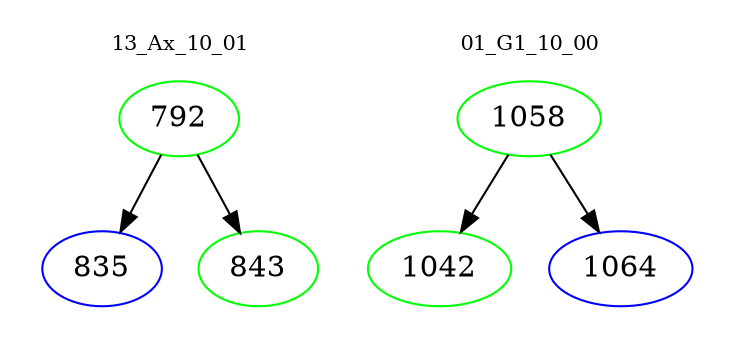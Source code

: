 digraph{
subgraph cluster_0 {
color = white
label = "13_Ax_10_01";
fontsize=10;
T0_792 [label="792", color="green"]
T0_792 -> T0_835 [color="black"]
T0_835 [label="835", color="blue"]
T0_792 -> T0_843 [color="black"]
T0_843 [label="843", color="green"]
}
subgraph cluster_1 {
color = white
label = "01_G1_10_00";
fontsize=10;
T1_1058 [label="1058", color="green"]
T1_1058 -> T1_1042 [color="black"]
T1_1042 [label="1042", color="green"]
T1_1058 -> T1_1064 [color="black"]
T1_1064 [label="1064", color="blue"]
}
}

